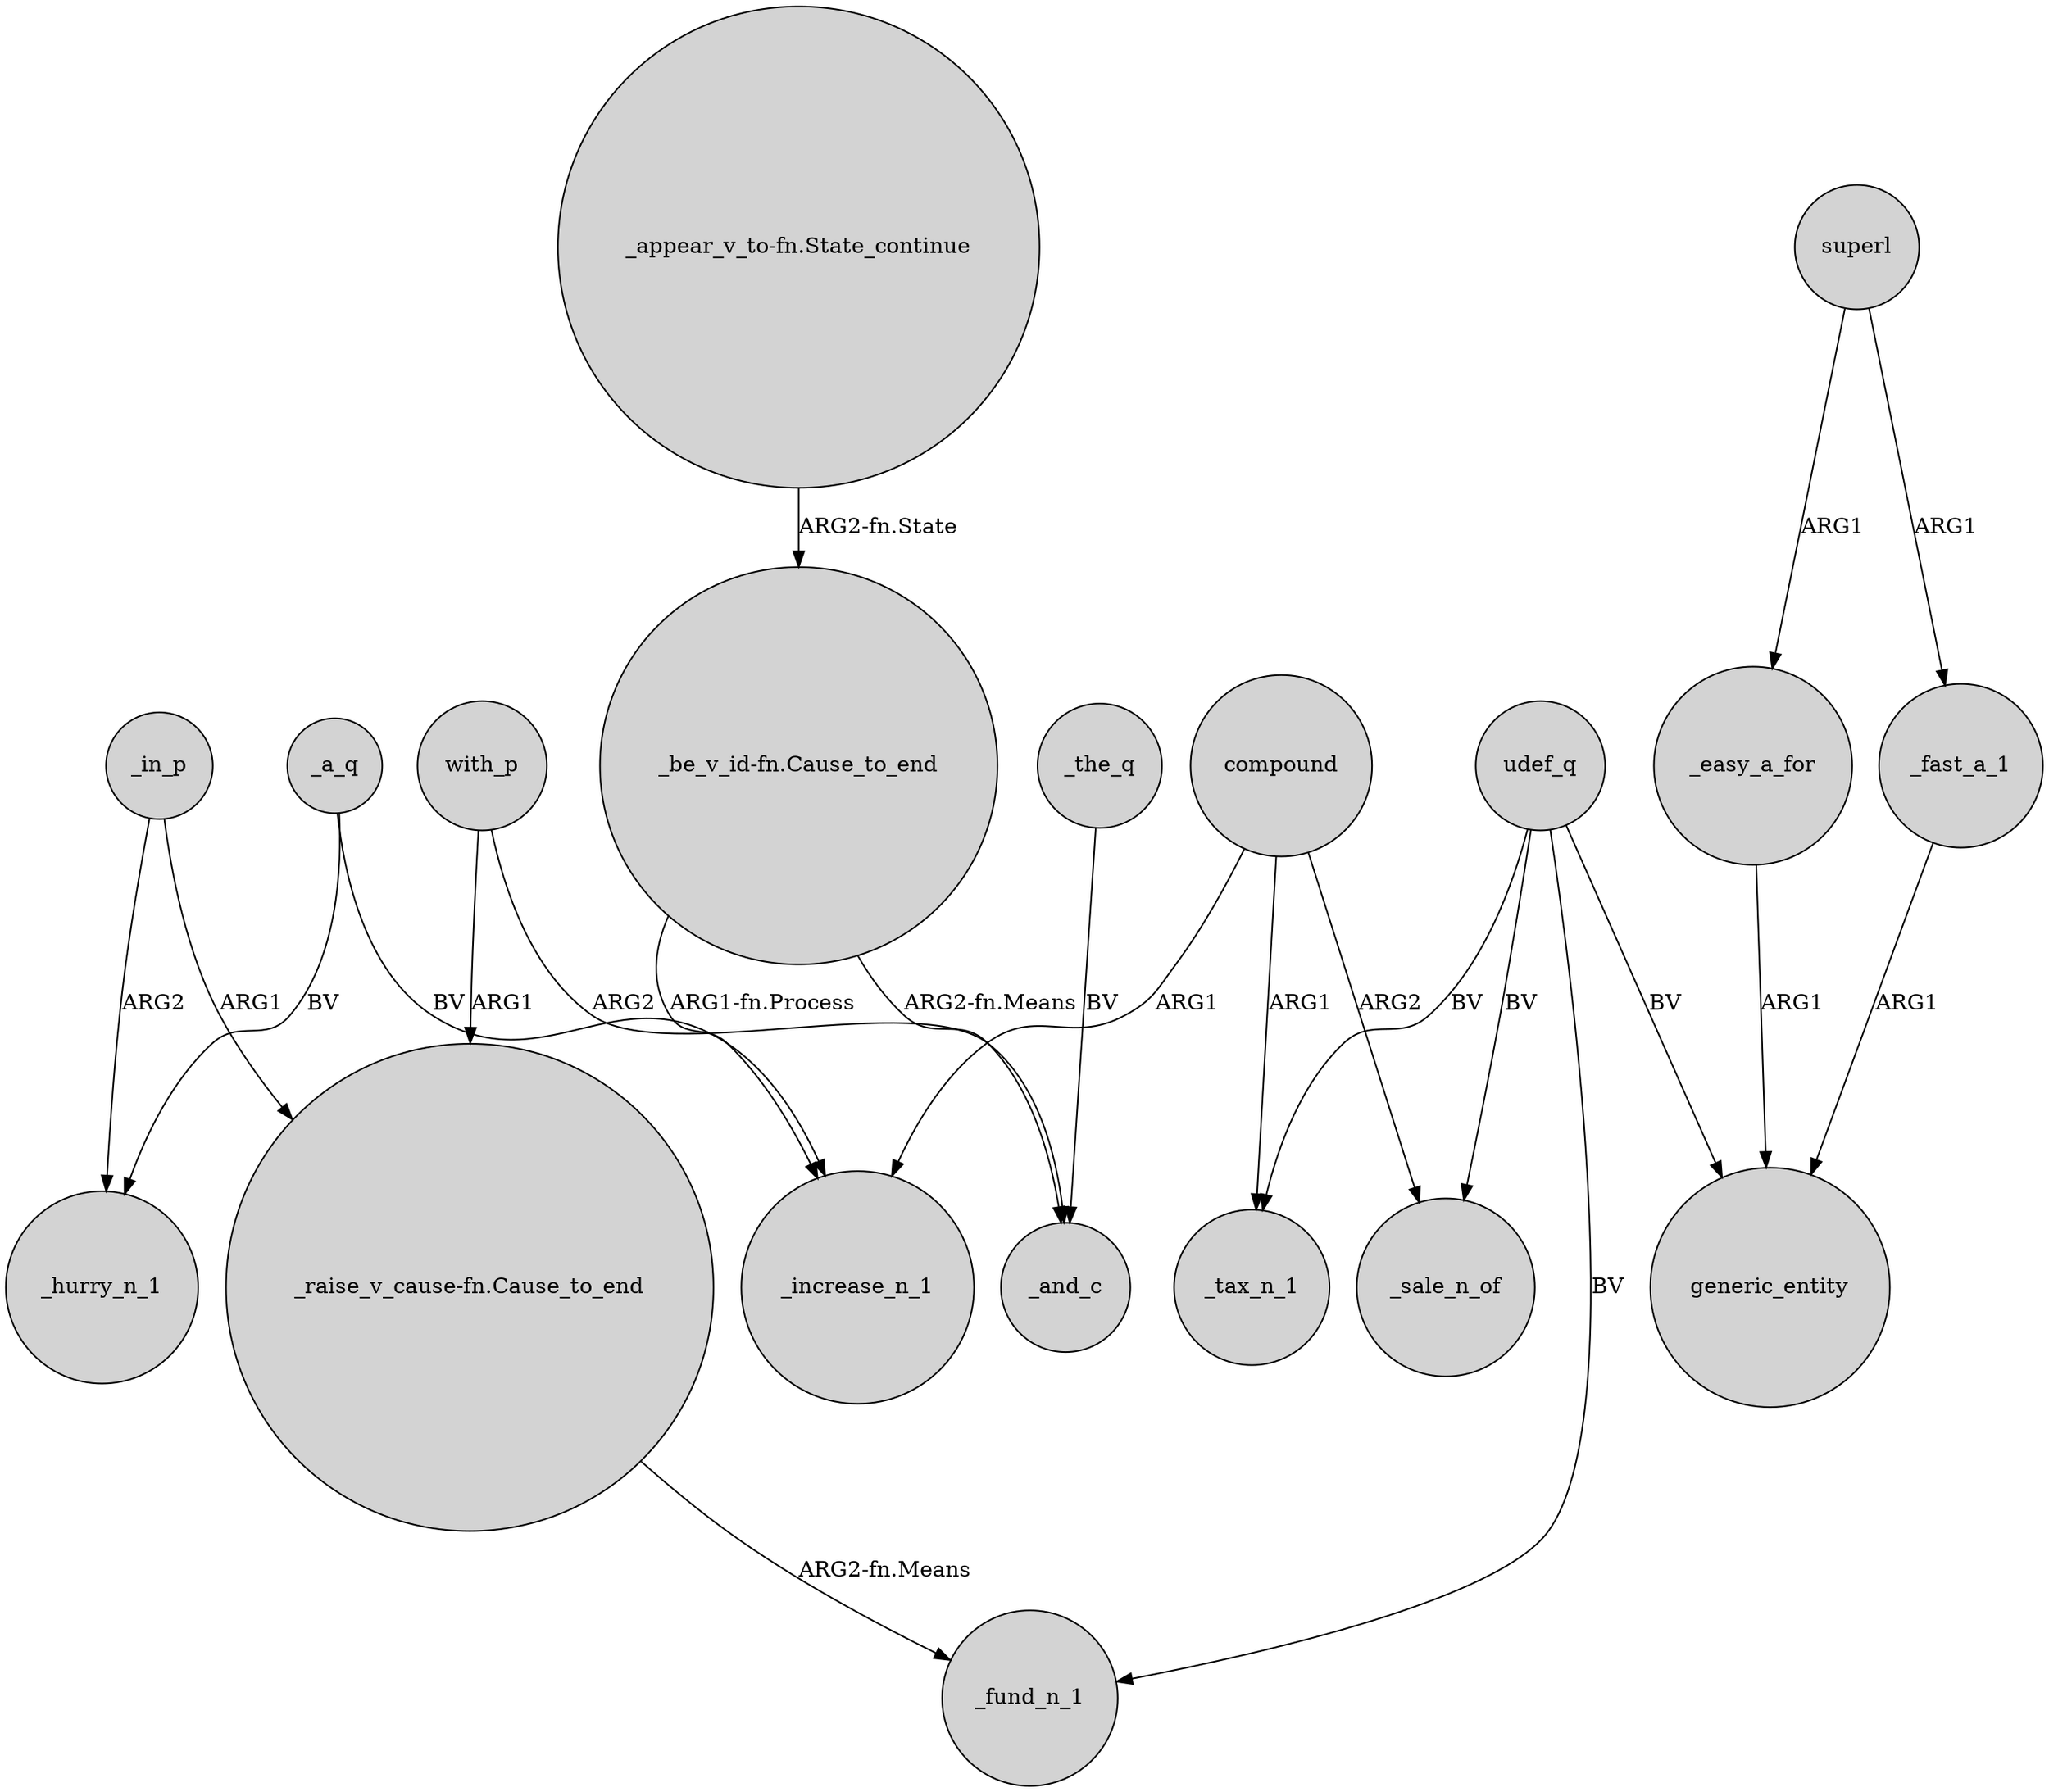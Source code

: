 digraph {
	node [shape=circle style=filled]
	_a_q -> _hurry_n_1 [label=BV]
	compound -> _increase_n_1 [label=ARG1]
	superl -> _easy_a_for [label=ARG1]
	_the_q -> _and_c [label=BV]
	udef_q -> _fund_n_1 [label=BV]
	udef_q -> _tax_n_1 [label=BV]
	udef_q -> _sale_n_of [label=BV]
	udef_q -> generic_entity [label=BV]
	_in_p -> _hurry_n_1 [label=ARG2]
	_fast_a_1 -> generic_entity [label=ARG1]
	_easy_a_for -> generic_entity [label=ARG1]
	compound -> _tax_n_1 [label=ARG1]
	"_be_v_id-fn.Cause_to_end" -> _increase_n_1 [label="ARG1-fn.Process"]
	with_p -> _and_c [label=ARG2]
	_in_p -> "_raise_v_cause-fn.Cause_to_end" [label=ARG1]
	"_raise_v_cause-fn.Cause_to_end" -> _fund_n_1 [label="ARG2-fn.Means"]
	_a_q -> _increase_n_1 [label=BV]
	"_appear_v_to-fn.State_continue" -> "_be_v_id-fn.Cause_to_end" [label="ARG2-fn.State"]
	"_be_v_id-fn.Cause_to_end" -> _and_c [label="ARG2-fn.Means"]
	with_p -> "_raise_v_cause-fn.Cause_to_end" [label=ARG1]
	superl -> _fast_a_1 [label=ARG1]
	compound -> _sale_n_of [label=ARG2]
}

